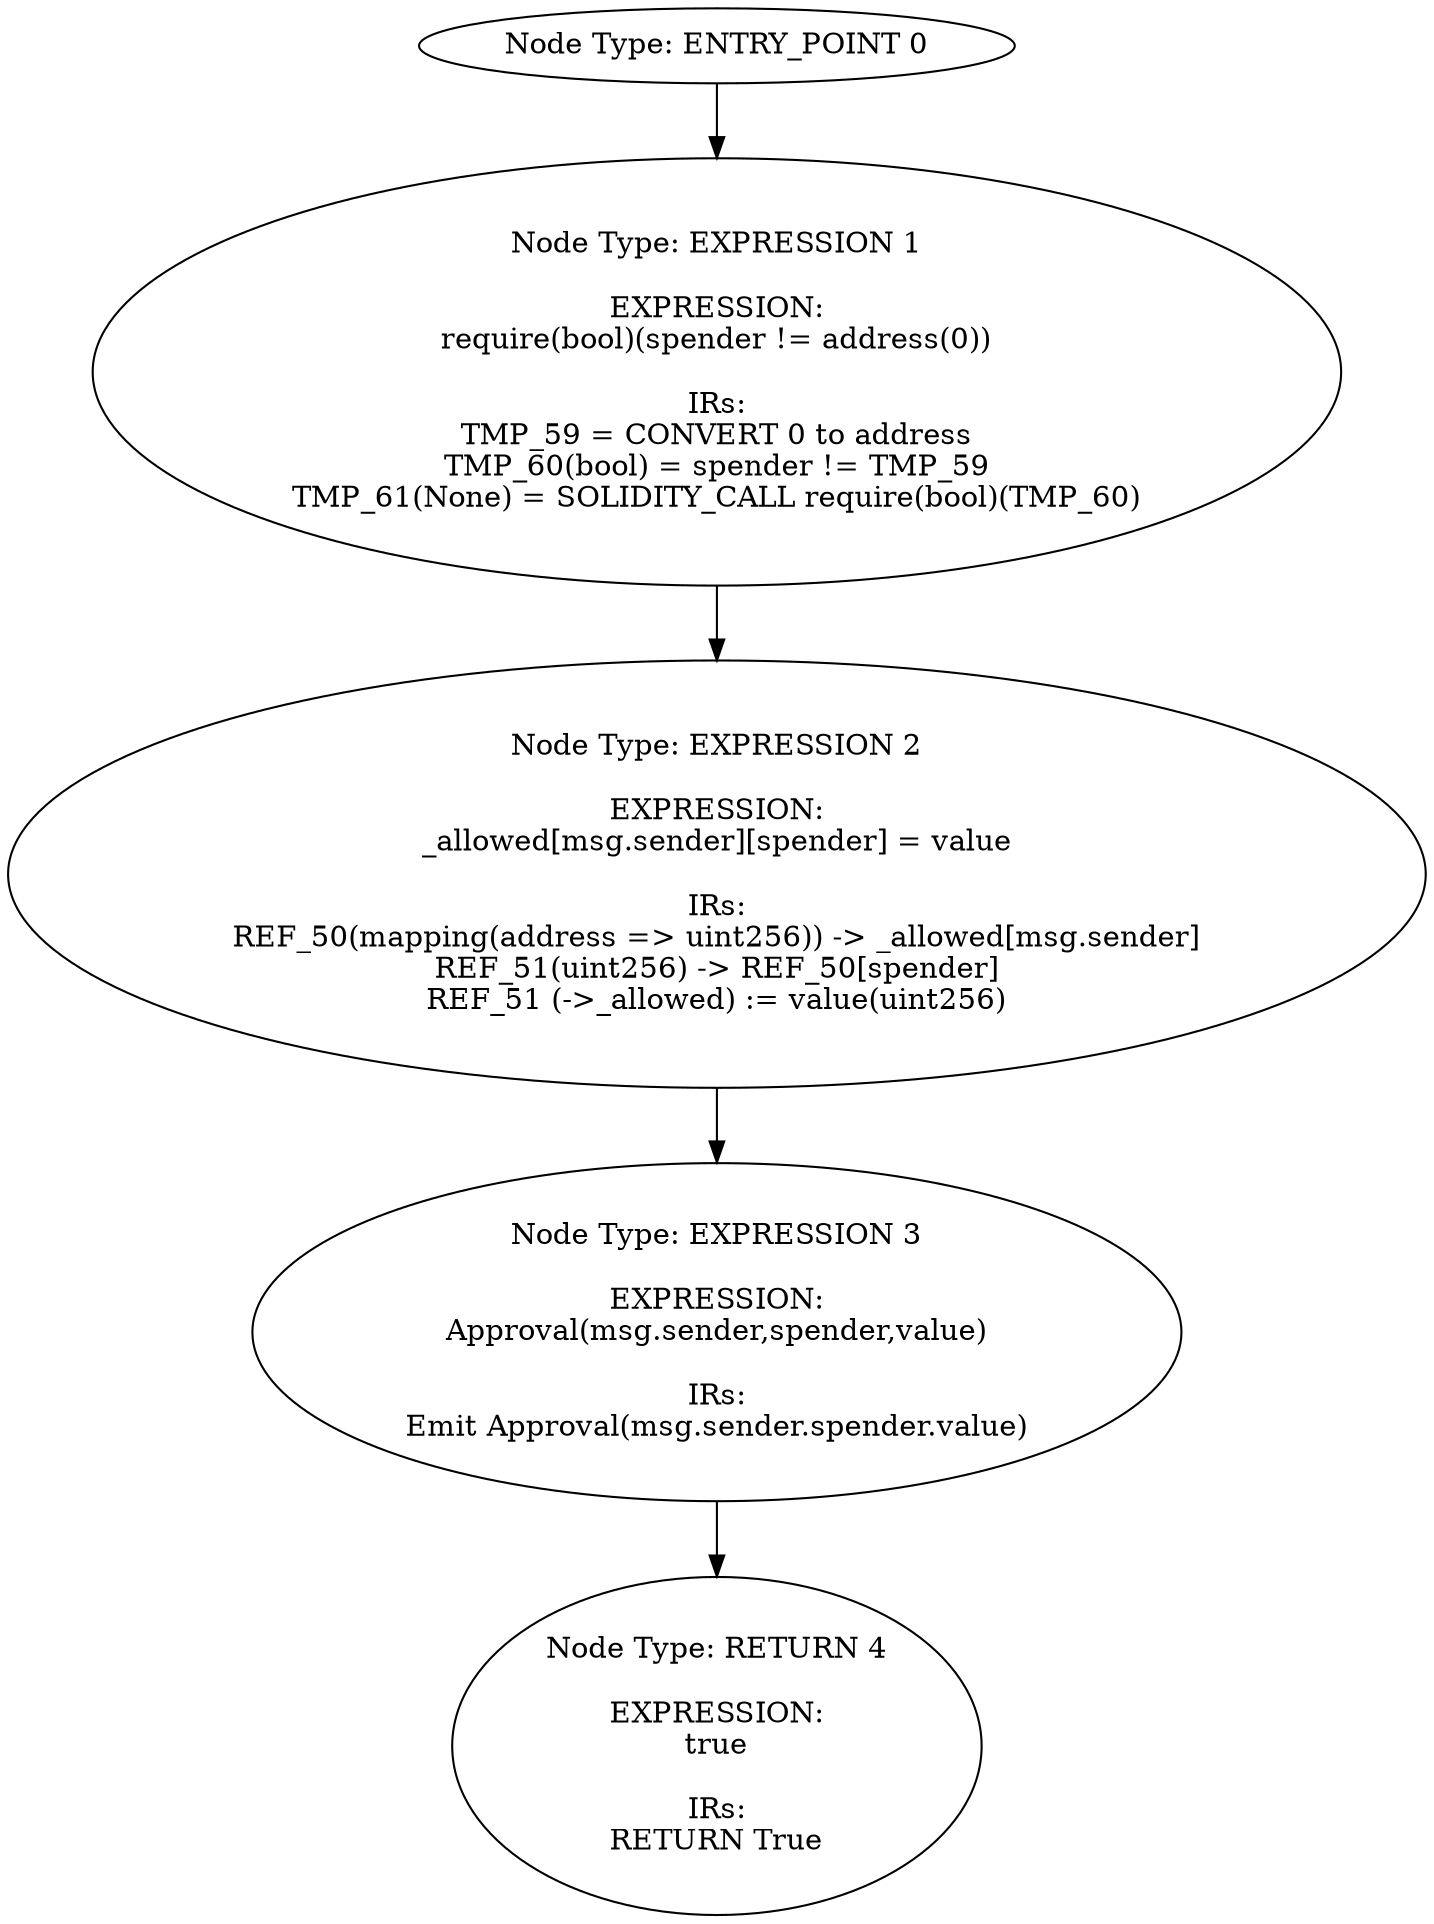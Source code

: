 digraph{
0[label="Node Type: ENTRY_POINT 0
"];
0->1;
1[label="Node Type: EXPRESSION 1

EXPRESSION:
require(bool)(spender != address(0))

IRs:
TMP_59 = CONVERT 0 to address
TMP_60(bool) = spender != TMP_59
TMP_61(None) = SOLIDITY_CALL require(bool)(TMP_60)"];
1->2;
2[label="Node Type: EXPRESSION 2

EXPRESSION:
_allowed[msg.sender][spender] = value

IRs:
REF_50(mapping(address => uint256)) -> _allowed[msg.sender]
REF_51(uint256) -> REF_50[spender]
REF_51 (->_allowed) := value(uint256)"];
2->3;
3[label="Node Type: EXPRESSION 3

EXPRESSION:
Approval(msg.sender,spender,value)

IRs:
Emit Approval(msg.sender.spender.value)"];
3->4;
4[label="Node Type: RETURN 4

EXPRESSION:
true

IRs:
RETURN True"];
}
